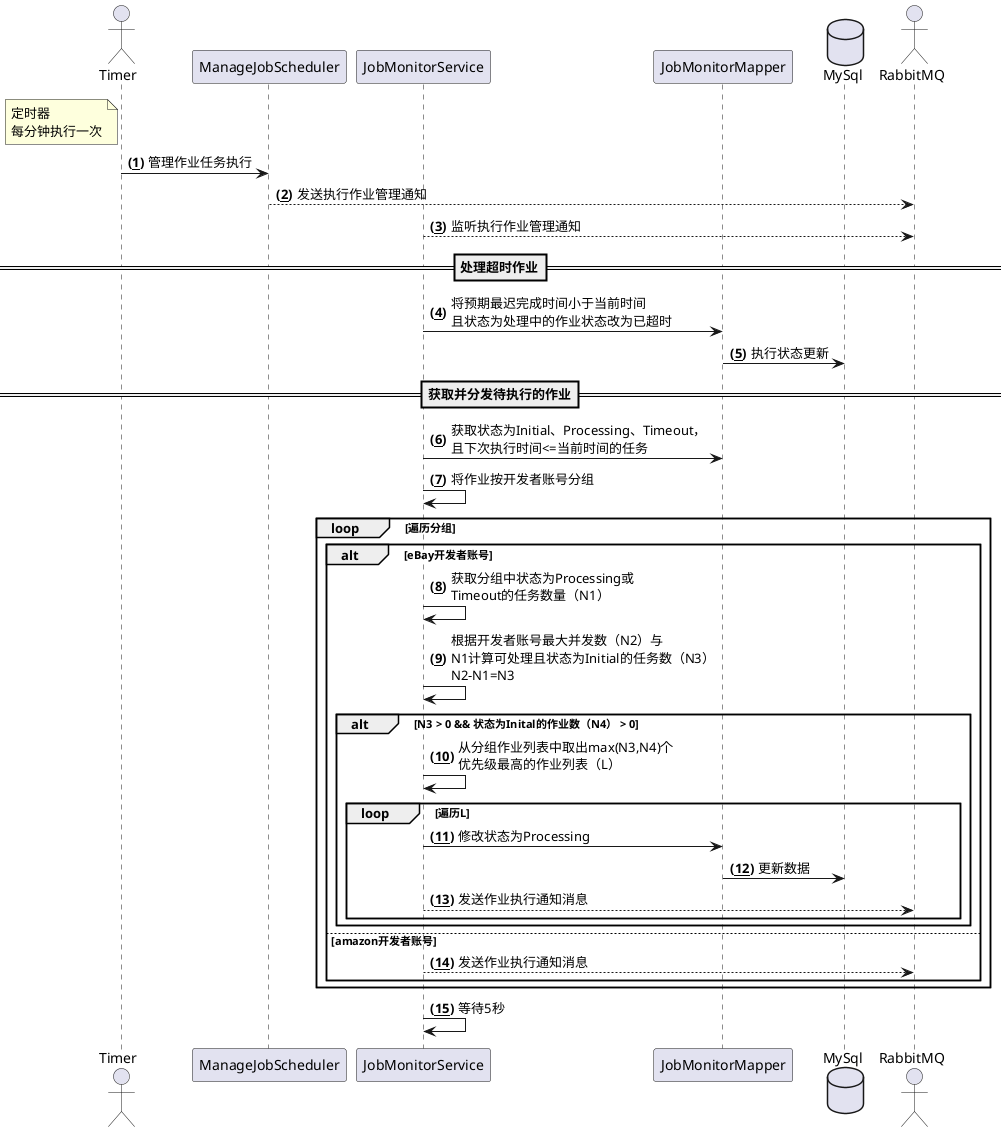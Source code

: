 @startuml
autonumber "<b>(<u>###</u>)"

actor Timer
participant ManageJobScheduler
participant JobMonitorService
participant JobMonitorMapper
database MySql
actor RabbitMQ

note left of Timer
    定时器
    每分钟执行一次
end note

Timer -> ManageJobScheduler : 管理作业任务执行
ManageJobScheduler --> RabbitMQ : 发送执行作业管理通知
JobMonitorService --> RabbitMQ : 监听执行作业管理通知

==处理超时作业==

JobMonitorService -> JobMonitorMapper : 将预期最迟完成时间小于当前时间\n且状态为处理中的作业状态改为已超时

JobMonitorMapper -> MySql : 执行状态更新

==获取并分发待执行的作业==
JobMonitorService -> JobMonitorMapper : 获取状态为Initial、Processing、Timeout，\n且下次执行时间<=当前时间的任务
JobMonitorService -> JobMonitorService : 将作业按开发者账号分组

loop 遍历分组
    alt eBay开发者账号
        JobMonitorService -> JobMonitorService : 获取分组中状态为Processing或\nTimeout的任务数量（N1）
        JobMonitorService -> JobMonitorService : 根据开发者账号最大并发数（N2）与\nN1计算可处理且状态为Initial的任务数（N3）\nN2-N1=N3
        alt N3 > 0 && 状态为Inital的作业数（N4） > 0
            JobMonitorService -> JobMonitorService : 从分组作业列表中取出max(N3,N4)个\n优先级最高的作业列表（L）

            loop 遍历L
                JobMonitorService -> JobMonitorMapper : 修改状态为Processing
                JobMonitorMapper -> MySql : 更新数据
                JobMonitorService --> RabbitMQ : 发送作业执行通知消息
            end
        end
    else amazon开发者账号
        JobMonitorService --> RabbitMQ : 发送作业执行通知消息
    end
end

JobMonitorService -> JobMonitorService : 等待5秒

@enduml